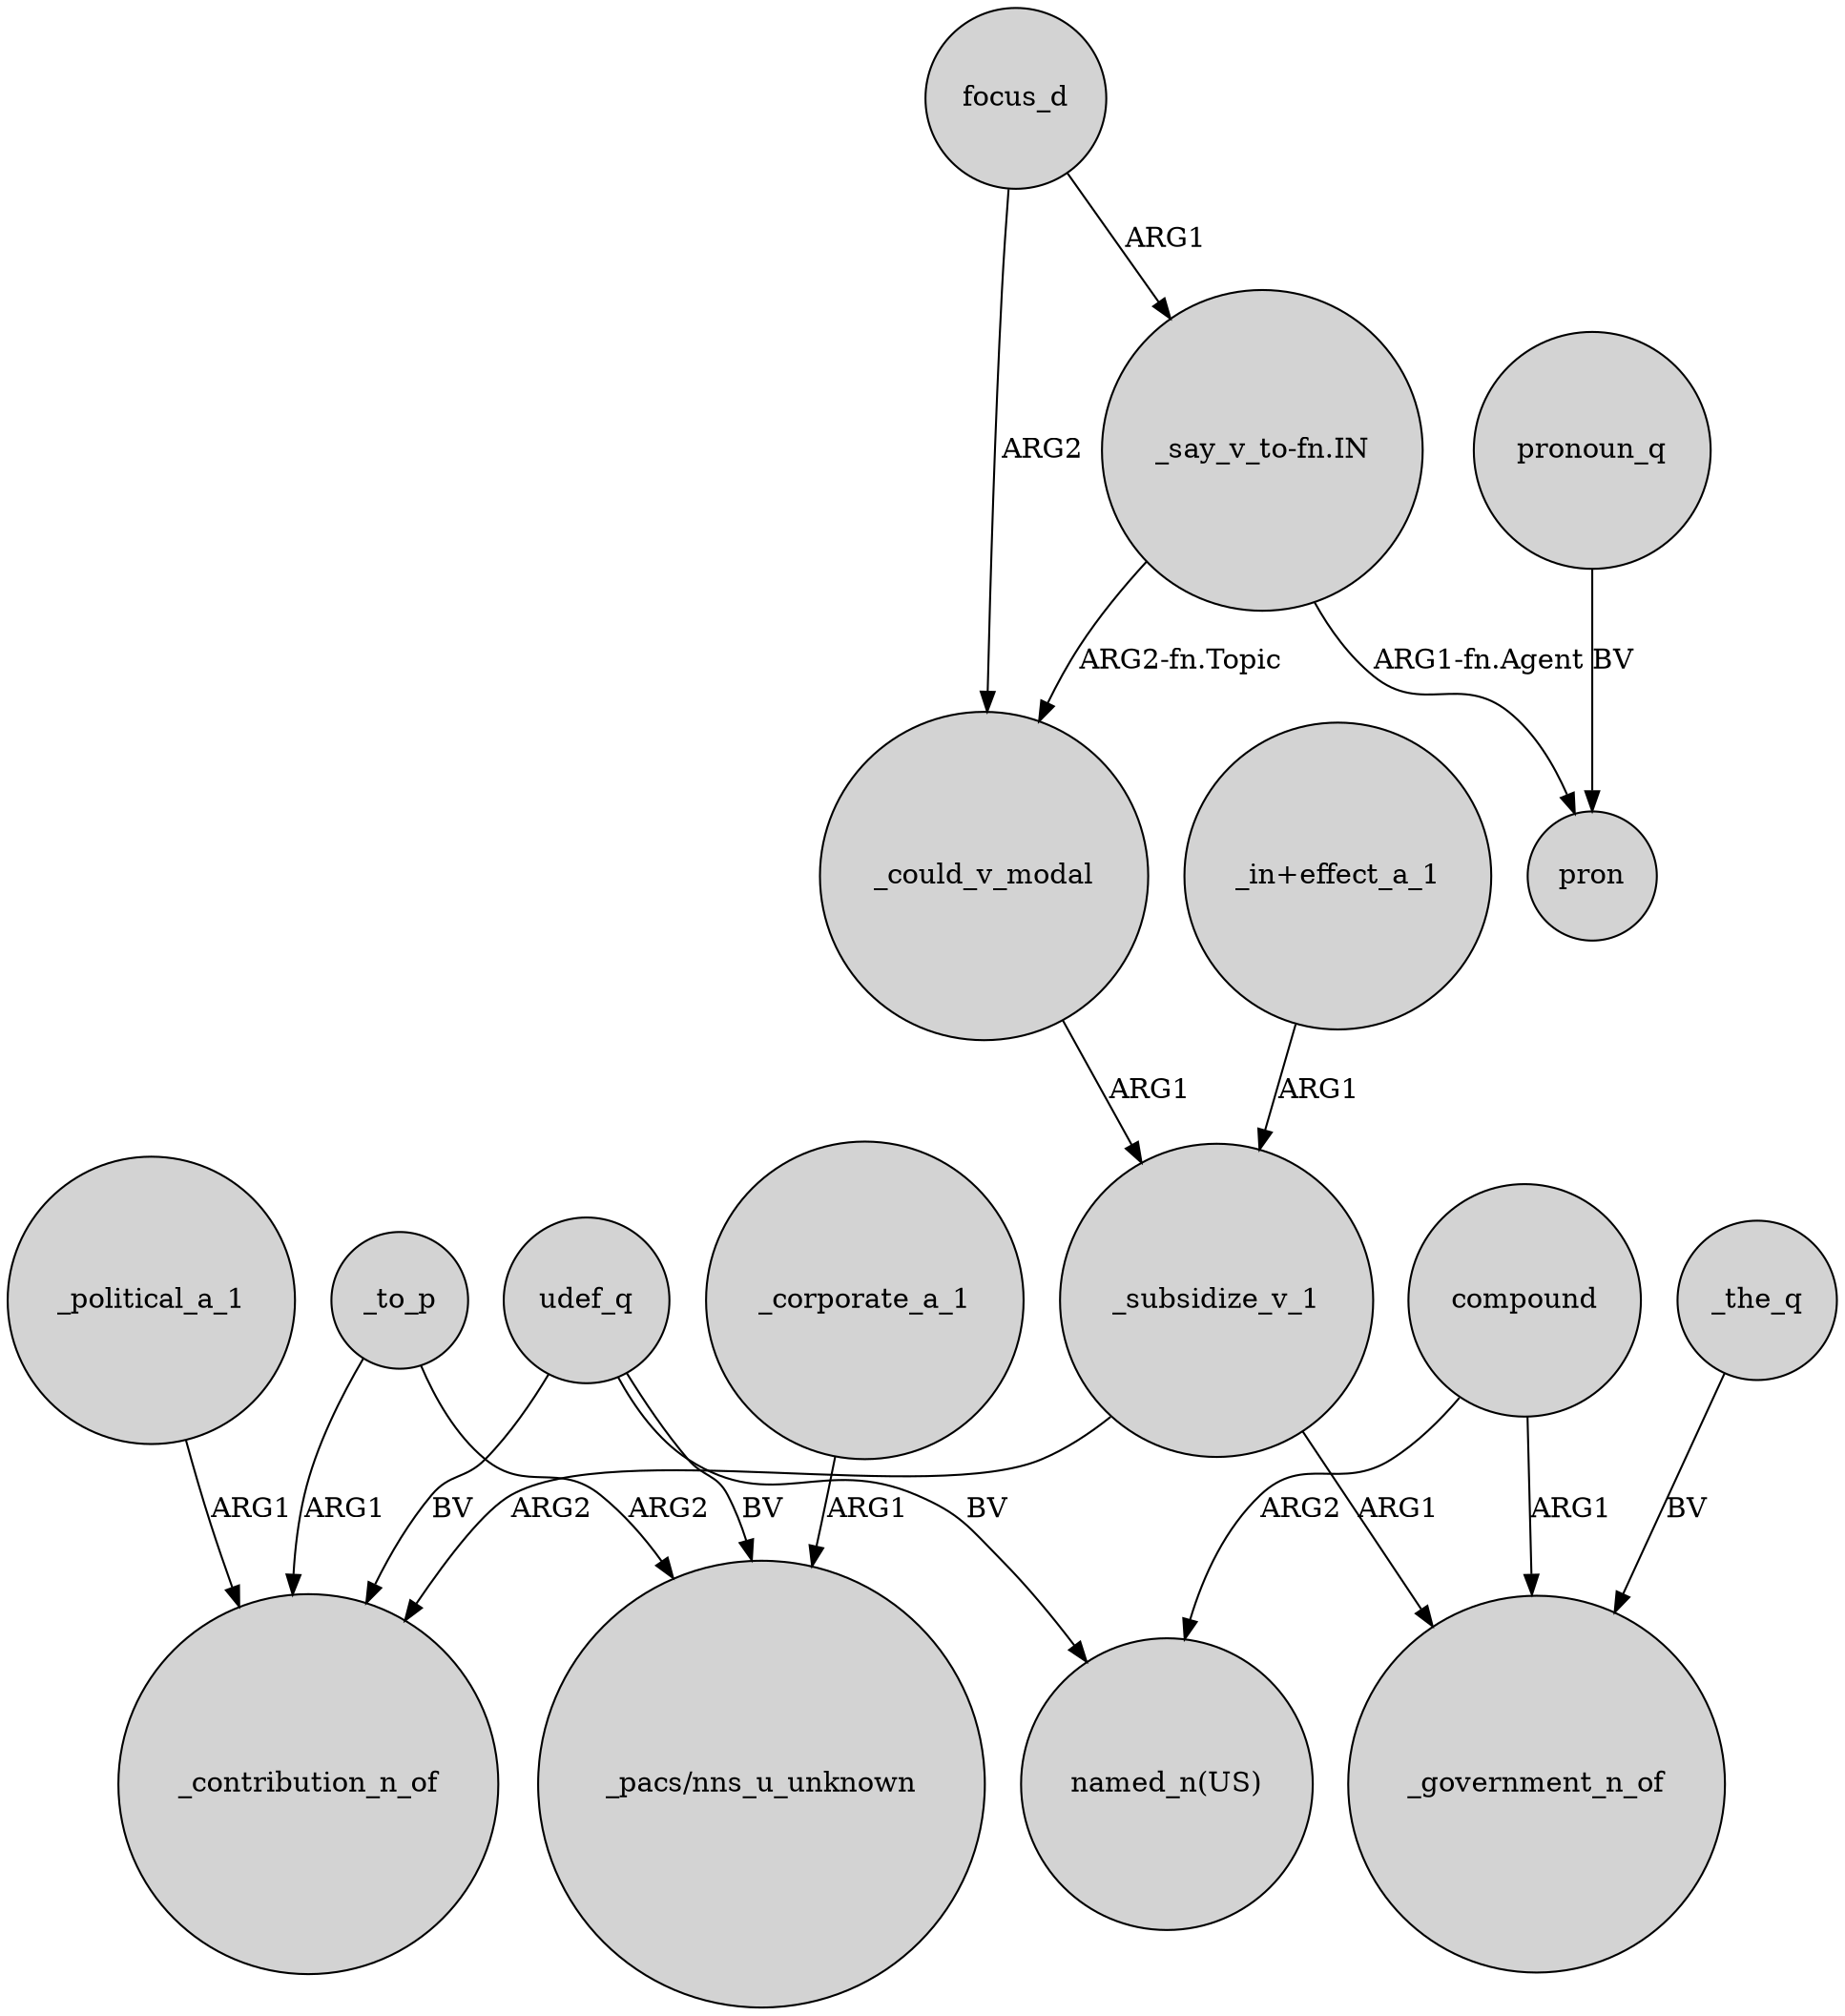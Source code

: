 digraph {
	node [shape=circle style=filled]
	focus_d -> _could_v_modal [label=ARG2]
	udef_q -> "named_n(US)" [label=BV]
	_political_a_1 -> _contribution_n_of [label=ARG1]
	compound -> _government_n_of [label=ARG1]
	_to_p -> "_pacs/nns_u_unknown" [label=ARG2]
	compound -> "named_n(US)" [label=ARG2]
	_subsidize_v_1 -> _government_n_of [label=ARG1]
	pronoun_q -> pron [label=BV]
	udef_q -> "_pacs/nns_u_unknown" [label=BV]
	udef_q -> _contribution_n_of [label=BV]
	"_in+effect_a_1" -> _subsidize_v_1 [label=ARG1]
	_to_p -> _contribution_n_of [label=ARG1]
	"_say_v_to-fn.IN" -> pron [label="ARG1-fn.Agent"]
	_the_q -> _government_n_of [label=BV]
	_could_v_modal -> _subsidize_v_1 [label=ARG1]
	_subsidize_v_1 -> _contribution_n_of [label=ARG2]
	"_say_v_to-fn.IN" -> _could_v_modal [label="ARG2-fn.Topic"]
	_corporate_a_1 -> "_pacs/nns_u_unknown" [label=ARG1]
	focus_d -> "_say_v_to-fn.IN" [label=ARG1]
}
